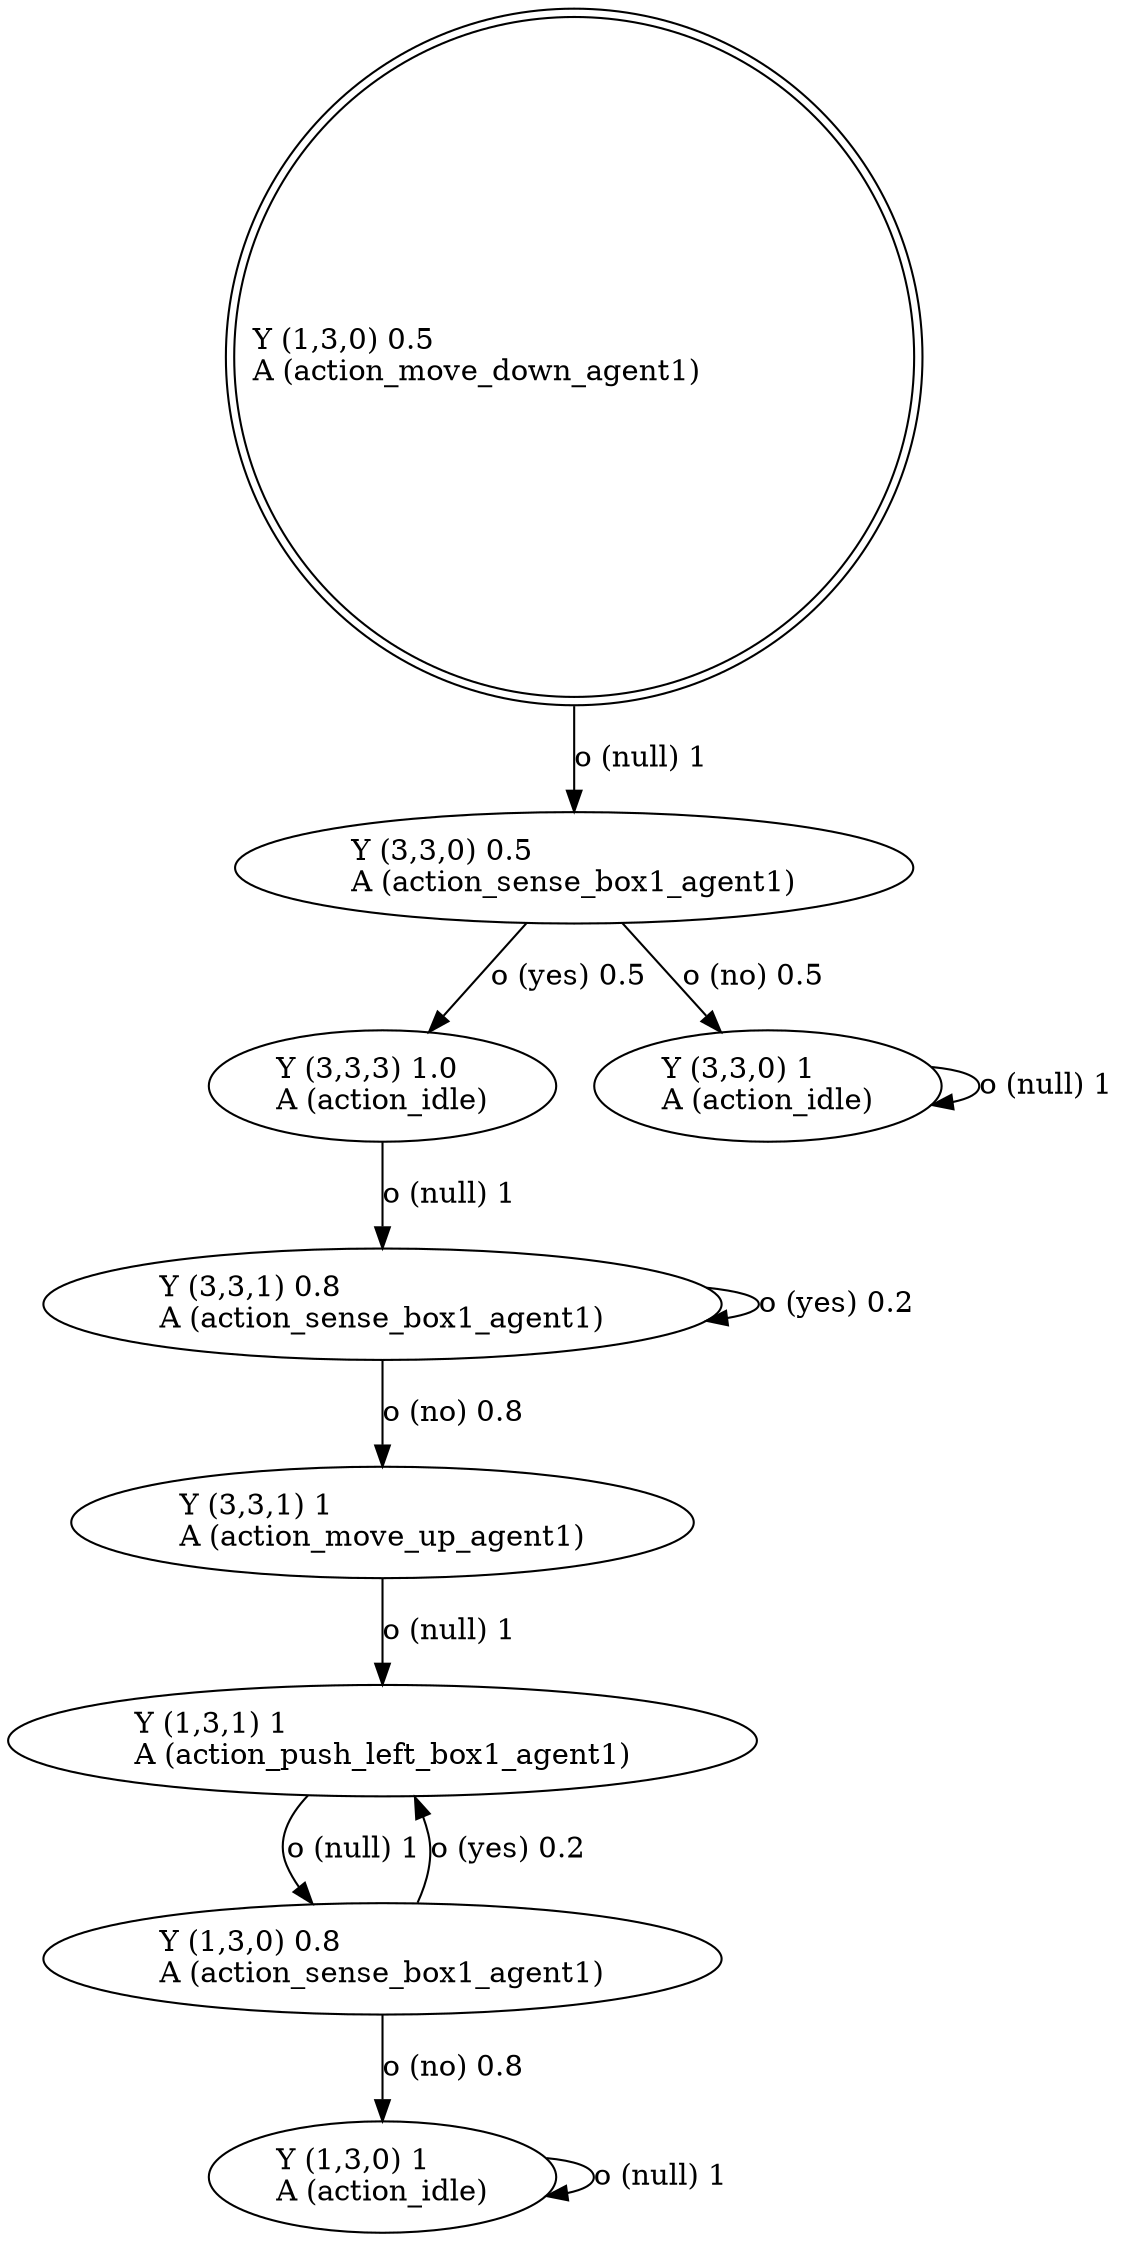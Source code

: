 digraph "G" {
root [label="Y (1,3,0) 0.5\lA (action_move_down_agent1)\l", labeljust="l", shape=doublecircle];
x0row10 [label="Y (3,3,3) 1.0\lA (action_idle)\l"];
x0row11 [label="Y (3,3,0) 1\lA (action_idle)\l"];
x0row33 [label="Y (1,3,0) 0.8\lA (action_sense_box1_agent1)\l"];
x0row15 [label="Y (3,3,1) 0.8\lA (action_sense_box1_agent1)\l"];
x0row27 [label="Y (1,3,1) 1\lA (action_push_left_box1_agent1)\l"];
x0row24 [label="Y (3,3,1) 1\lA (action_move_up_agent1)\l"];
x0row37 [label="Y (1,3,0) 1\lA (action_idle)\l"];
x0row5 [label="Y (3,3,0) 0.5\lA (action_sense_box1_agent1)\l"];
root -> x0row5  [key=0, label="o (null) 1\l"];
x0row10 -> x0row15  [key=0, label="o (null) 1\l"];
x0row11 -> x0row11  [key=0, label="o (null) 1\l"];
x0row33 -> x0row27  [key=0, label="o (yes) 0.2\l"];
x0row33 -> x0row37  [key=0, label="o (no) 0.8\l"];
x0row15 -> x0row24  [key=0, label="o (no) 0.8\l"];
x0row15 -> x0row15  [key=0, label="o (yes) 0.2\l"];
x0row27 -> x0row33  [key=0, label="o (null) 1\l"];
x0row24 -> x0row27  [key=0, label="o (null) 1\l"];
x0row37 -> x0row37  [key=0, label="o (null) 1\l"];
x0row5 -> x0row10  [key=0, label="o (yes) 0.5\l"];
x0row5 -> x0row11  [key=0, label="o (no) 0.5\l"];
}
